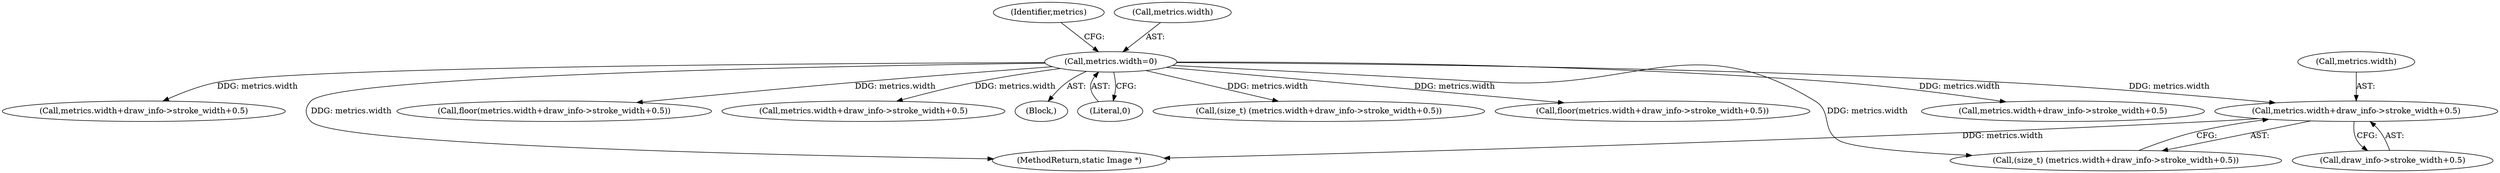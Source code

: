 digraph "0_ImageMagick_f6e9d0d9955e85bdd7540b251cd50d598dacc5e6_30@pointer" {
"1000235" [label="(Call,metrics.width+draw_info->stroke_width+0.5)"];
"1000199" [label="(Call,metrics.width=0)"];
"1000474" [label="(Call,metrics.width+draw_info->stroke_width+0.5)"];
"1000199" [label="(Call,metrics.width=0)"];
"1000334" [label="(Call,metrics.width+draw_info->stroke_width+0.5)"];
"1000233" [label="(Call,(size_t) (metrics.width+draw_info->stroke_width+0.5))"];
"1000874" [label="(MethodReturn,static Image *)"];
"1000239" [label="(Call,draw_info->stroke_width+0.5)"];
"1000473" [label="(Call,floor(metrics.width+draw_info->stroke_width+0.5))"];
"1000626" [label="(Call,metrics.width+draw_info->stroke_width+0.5)"];
"1000105" [label="(Block,)"];
"1000236" [label="(Call,metrics.width)"];
"1000203" [label="(Literal,0)"];
"1000624" [label="(Call,(size_t) (metrics.width+draw_info->stroke_width+0.5))"];
"1000206" [label="(Identifier,metrics)"];
"1000333" [label="(Call,floor(metrics.width+draw_info->stroke_width+0.5))"];
"1000235" [label="(Call,metrics.width+draw_info->stroke_width+0.5)"];
"1000200" [label="(Call,metrics.width)"];
"1000235" -> "1000233"  [label="AST: "];
"1000235" -> "1000239"  [label="CFG: "];
"1000236" -> "1000235"  [label="AST: "];
"1000239" -> "1000235"  [label="AST: "];
"1000233" -> "1000235"  [label="CFG: "];
"1000235" -> "1000874"  [label="DDG: metrics.width"];
"1000199" -> "1000235"  [label="DDG: metrics.width"];
"1000199" -> "1000105"  [label="AST: "];
"1000199" -> "1000203"  [label="CFG: "];
"1000200" -> "1000199"  [label="AST: "];
"1000203" -> "1000199"  [label="AST: "];
"1000206" -> "1000199"  [label="CFG: "];
"1000199" -> "1000874"  [label="DDG: metrics.width"];
"1000199" -> "1000233"  [label="DDG: metrics.width"];
"1000199" -> "1000333"  [label="DDG: metrics.width"];
"1000199" -> "1000334"  [label="DDG: metrics.width"];
"1000199" -> "1000473"  [label="DDG: metrics.width"];
"1000199" -> "1000474"  [label="DDG: metrics.width"];
"1000199" -> "1000624"  [label="DDG: metrics.width"];
"1000199" -> "1000626"  [label="DDG: metrics.width"];
}
